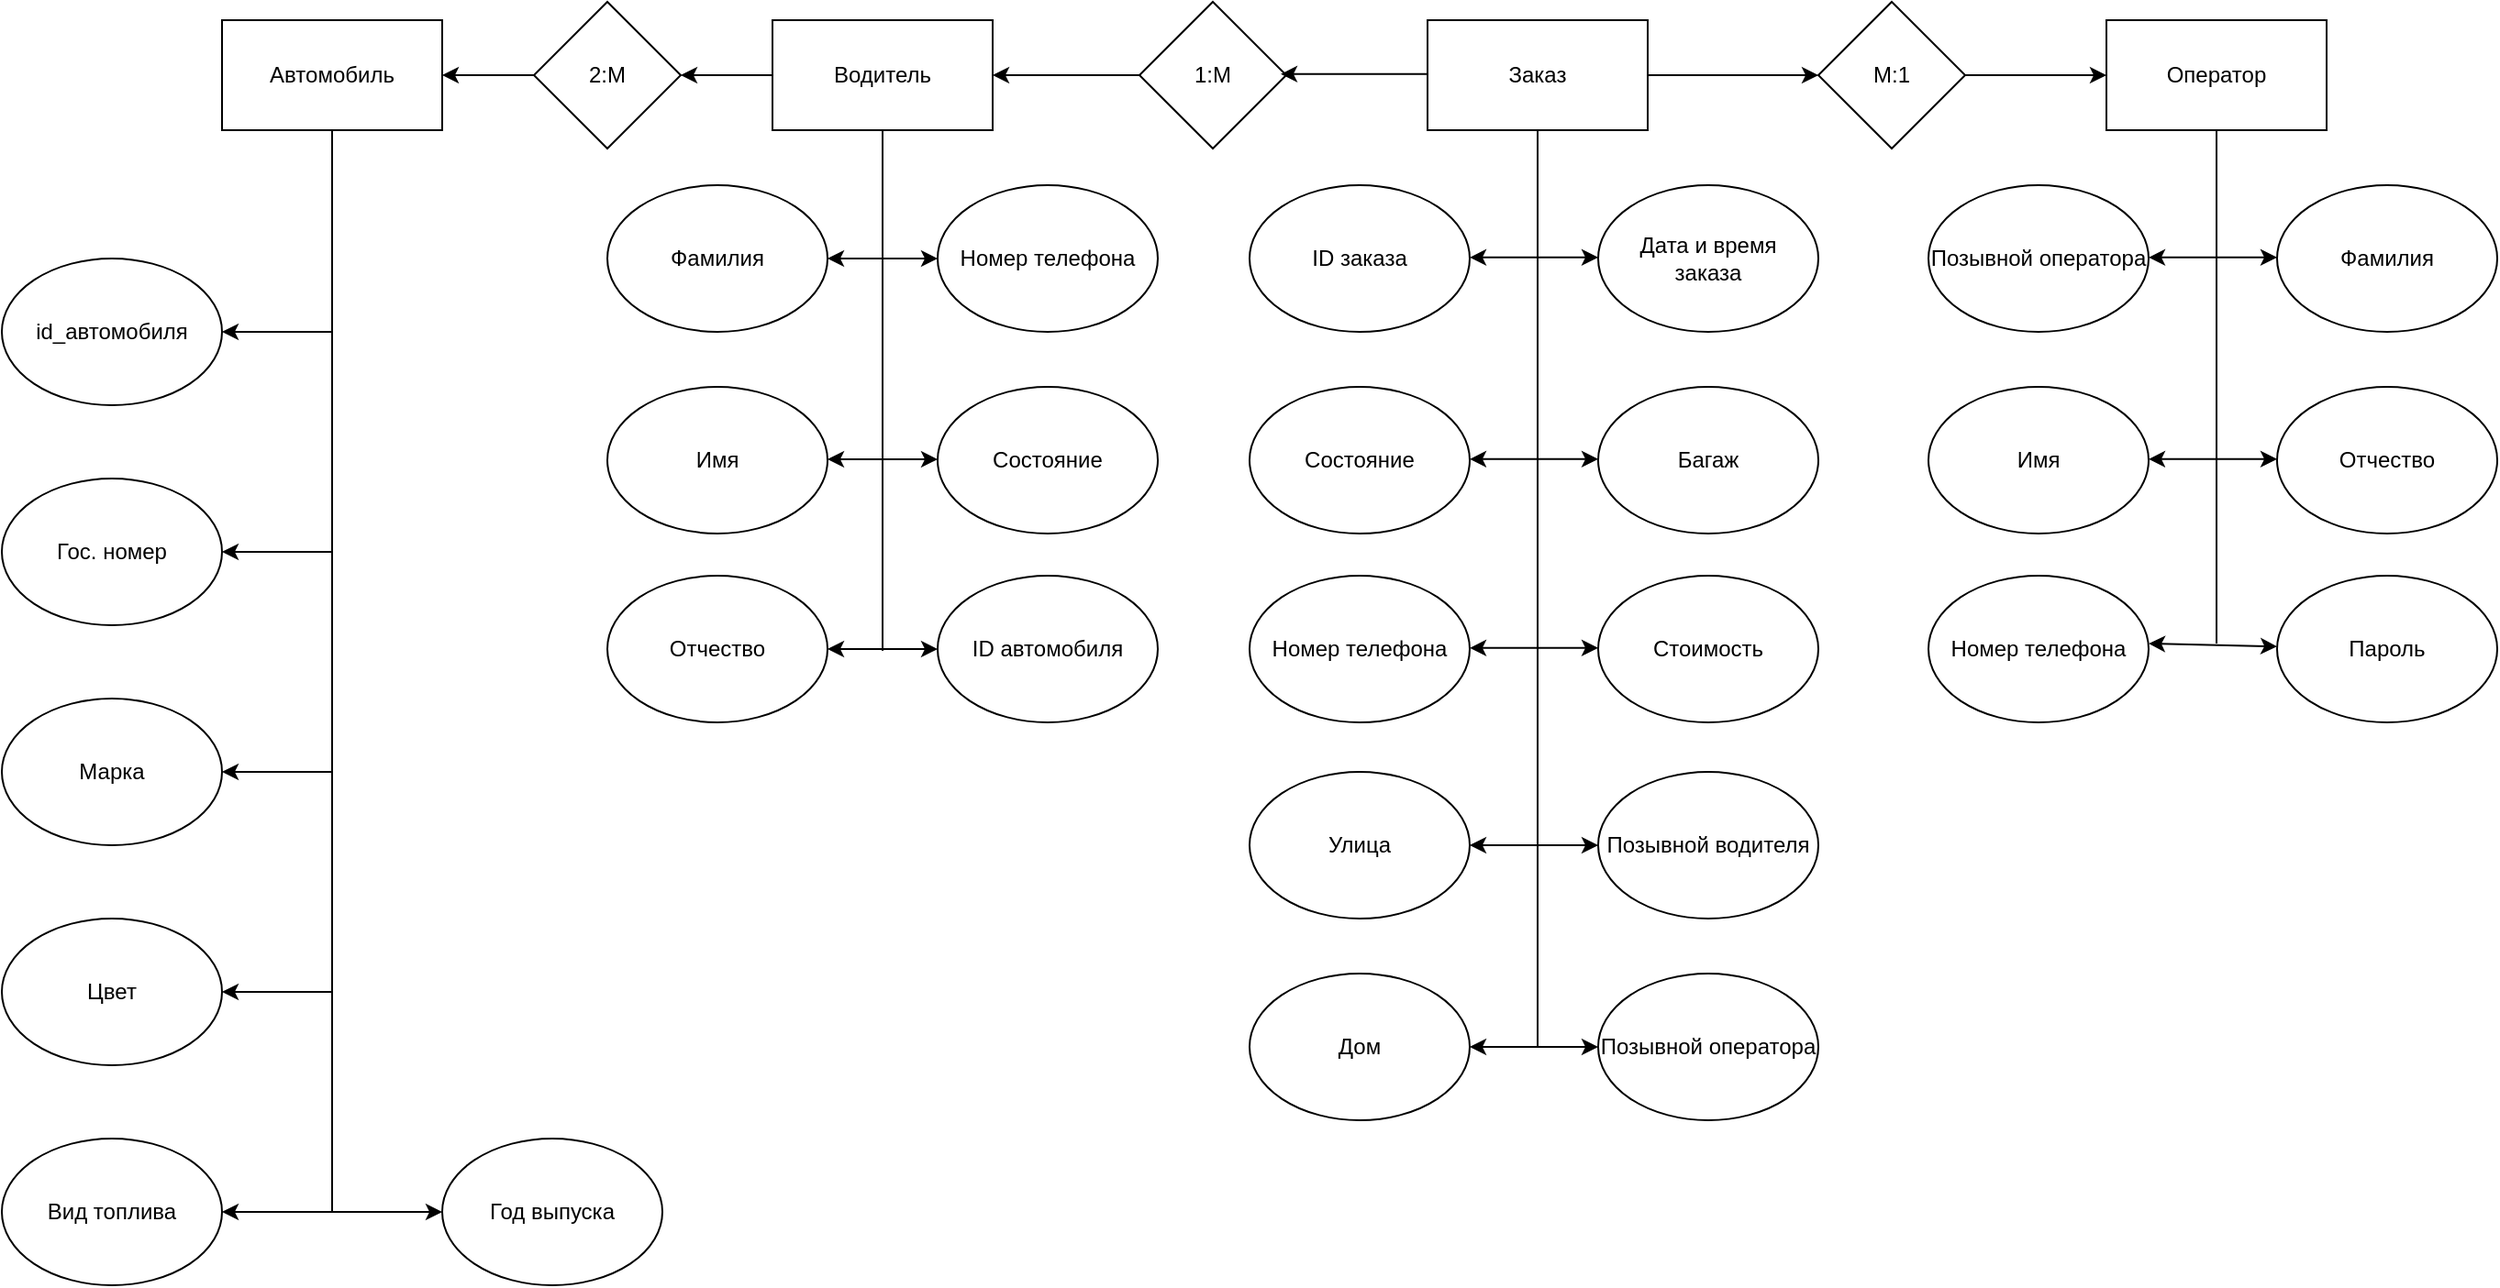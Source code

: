 <mxfile version="17.4.0" type="device"><diagram id="wJs7uezQoKORum_-_IQa" name="Page-1"><mxGraphModel dx="562" dy="936" grid="1" gridSize="10" guides="1" tooltips="1" connect="1" arrows="1" fold="1" page="1" pageScale="1" pageWidth="1654" pageHeight="1169" math="0" shadow="0"><root><mxCell id="0"/><mxCell id="1" parent="0"/><mxCell id="5lQl1Uw1KeCLuTtpGHMp-9" style="edgeStyle=orthogonalEdgeStyle;rounded=0;orthogonalLoop=1;jettySize=auto;html=1;exitX=0.5;exitY=1;exitDx=0;exitDy=0;entryX=0;entryY=0.5;entryDx=0;entryDy=0;" edge="1" parent="1" source="5lQl1Uw1KeCLuTtpGHMp-1" target="5lQl1Uw1KeCLuTtpGHMp-8"><mxGeometry relative="1" as="geometry"><mxPoint x="230" y="720" as="targetPoint"/><Array as="points"><mxPoint x="230" y="720"/></Array></mxGeometry></mxCell><mxCell id="5lQl1Uw1KeCLuTtpGHMp-1" value="Автомобиль" style="rounded=0;whiteSpace=wrap;html=1;shadow=0;" vertex="1" parent="1"><mxGeometry x="170" y="70" width="120" height="60" as="geometry"/></mxCell><mxCell id="5lQl1Uw1KeCLuTtpGHMp-2" value="id_автомобиля" style="ellipse;whiteSpace=wrap;html=1;shadow=0;" vertex="1" parent="1"><mxGeometry x="50" y="200" width="120" height="80" as="geometry"/></mxCell><mxCell id="5lQl1Uw1KeCLuTtpGHMp-4" value="Гос. номер" style="ellipse;whiteSpace=wrap;html=1;shadow=0;" vertex="1" parent="1"><mxGeometry x="50" y="320" width="120" height="80" as="geometry"/></mxCell><mxCell id="5lQl1Uw1KeCLuTtpGHMp-5" value="Марка" style="ellipse;whiteSpace=wrap;html=1;shadow=0;" vertex="1" parent="1"><mxGeometry x="50" y="440" width="120" height="80" as="geometry"/></mxCell><mxCell id="5lQl1Uw1KeCLuTtpGHMp-6" value="Цвет" style="ellipse;whiteSpace=wrap;html=1;shadow=0;" vertex="1" parent="1"><mxGeometry x="50" y="560" width="120" height="80" as="geometry"/></mxCell><mxCell id="5lQl1Uw1KeCLuTtpGHMp-7" value="Вид топлива" style="ellipse;whiteSpace=wrap;html=1;shadow=0;" vertex="1" parent="1"><mxGeometry x="50" y="680" width="120" height="80" as="geometry"/></mxCell><mxCell id="5lQl1Uw1KeCLuTtpGHMp-8" value="Год выпуска" style="ellipse;whiteSpace=wrap;html=1;shadow=0;" vertex="1" parent="1"><mxGeometry x="290" y="680" width="120" height="80" as="geometry"/></mxCell><mxCell id="5lQl1Uw1KeCLuTtpGHMp-10" value="" style="endArrow=classic;html=1;rounded=0;entryX=1;entryY=0.5;entryDx=0;entryDy=0;" edge="1" parent="1" target="5lQl1Uw1KeCLuTtpGHMp-7"><mxGeometry width="50" height="50" relative="1" as="geometry"><mxPoint x="230" y="720" as="sourcePoint"/><mxPoint x="250" y="520" as="targetPoint"/></mxGeometry></mxCell><mxCell id="5lQl1Uw1KeCLuTtpGHMp-11" value="" style="endArrow=classic;html=1;rounded=0;entryX=1;entryY=0.5;entryDx=0;entryDy=0;" edge="1" parent="1" target="5lQl1Uw1KeCLuTtpGHMp-6"><mxGeometry width="50" height="50" relative="1" as="geometry"><mxPoint x="230" y="600" as="sourcePoint"/><mxPoint x="250" y="430" as="targetPoint"/></mxGeometry></mxCell><mxCell id="5lQl1Uw1KeCLuTtpGHMp-12" value="" style="endArrow=classic;html=1;rounded=0;entryX=1;entryY=0.5;entryDx=0;entryDy=0;" edge="1" parent="1" target="5lQl1Uw1KeCLuTtpGHMp-5"><mxGeometry width="50" height="50" relative="1" as="geometry"><mxPoint x="230" y="480" as="sourcePoint"/><mxPoint x="250" y="430" as="targetPoint"/></mxGeometry></mxCell><mxCell id="5lQl1Uw1KeCLuTtpGHMp-13" value="" style="endArrow=classic;html=1;rounded=0;entryX=1;entryY=0.5;entryDx=0;entryDy=0;" edge="1" parent="1" target="5lQl1Uw1KeCLuTtpGHMp-4"><mxGeometry width="50" height="50" relative="1" as="geometry"><mxPoint x="230" y="360" as="sourcePoint"/><mxPoint x="250" y="310" as="targetPoint"/></mxGeometry></mxCell><mxCell id="5lQl1Uw1KeCLuTtpGHMp-14" value="" style="endArrow=classic;html=1;rounded=0;entryX=1;entryY=0.5;entryDx=0;entryDy=0;" edge="1" parent="1" target="5lQl1Uw1KeCLuTtpGHMp-2"><mxGeometry width="50" height="50" relative="1" as="geometry"><mxPoint x="230" y="240" as="sourcePoint"/><mxPoint x="250" y="310" as="targetPoint"/></mxGeometry></mxCell><mxCell id="5lQl1Uw1KeCLuTtpGHMp-16" value="" style="edgeStyle=orthogonalEdgeStyle;rounded=0;orthogonalLoop=1;jettySize=auto;html=1;" edge="1" parent="1" source="5lQl1Uw1KeCLuTtpGHMp-15" target="5lQl1Uw1KeCLuTtpGHMp-1"><mxGeometry relative="1" as="geometry"/></mxCell><mxCell id="5lQl1Uw1KeCLuTtpGHMp-15" value="2:М" style="rhombus;whiteSpace=wrap;html=1;shadow=0;" vertex="1" parent="1"><mxGeometry x="340" y="60" width="80" height="80" as="geometry"/></mxCell><mxCell id="5lQl1Uw1KeCLuTtpGHMp-18" value="" style="edgeStyle=orthogonalEdgeStyle;rounded=0;orthogonalLoop=1;jettySize=auto;html=1;" edge="1" parent="1" source="5lQl1Uw1KeCLuTtpGHMp-17" target="5lQl1Uw1KeCLuTtpGHMp-15"><mxGeometry relative="1" as="geometry"/></mxCell><mxCell id="5lQl1Uw1KeCLuTtpGHMp-17" value="Водитель" style="rounded=0;whiteSpace=wrap;html=1;shadow=0;" vertex="1" parent="1"><mxGeometry x="470" y="70" width="120" height="60" as="geometry"/></mxCell><mxCell id="5lQl1Uw1KeCLuTtpGHMp-19" value="Фамилия" style="ellipse;whiteSpace=wrap;html=1;shadow=0;" vertex="1" parent="1"><mxGeometry x="380" y="160" width="120" height="80" as="geometry"/></mxCell><mxCell id="5lQl1Uw1KeCLuTtpGHMp-20" value="Имя" style="ellipse;whiteSpace=wrap;html=1;shadow=0;" vertex="1" parent="1"><mxGeometry x="380" y="270" width="120" height="80" as="geometry"/></mxCell><mxCell id="5lQl1Uw1KeCLuTtpGHMp-21" value="Отчество" style="ellipse;whiteSpace=wrap;html=1;shadow=0;" vertex="1" parent="1"><mxGeometry x="380" y="373" width="120" height="80" as="geometry"/></mxCell><mxCell id="5lQl1Uw1KeCLuTtpGHMp-22" value="Номер телефона" style="ellipse;whiteSpace=wrap;html=1;shadow=0;" vertex="1" parent="1"><mxGeometry x="560" y="160" width="120" height="80" as="geometry"/></mxCell><mxCell id="5lQl1Uw1KeCLuTtpGHMp-23" value="Состояние" style="ellipse;whiteSpace=wrap;html=1;shadow=0;" vertex="1" parent="1"><mxGeometry x="560" y="270" width="120" height="80" as="geometry"/></mxCell><mxCell id="5lQl1Uw1KeCLuTtpGHMp-24" value="ID автомобиля" style="ellipse;whiteSpace=wrap;html=1;shadow=0;" vertex="1" parent="1"><mxGeometry x="560" y="373" width="120" height="80" as="geometry"/></mxCell><mxCell id="5lQl1Uw1KeCLuTtpGHMp-26" value="" style="endArrow=classic;startArrow=classic;html=1;rounded=0;entryX=0;entryY=0.5;entryDx=0;entryDy=0;exitX=1;exitY=0.5;exitDx=0;exitDy=0;" edge="1" parent="1" source="5lQl1Uw1KeCLuTtpGHMp-19" target="5lQl1Uw1KeCLuTtpGHMp-22"><mxGeometry width="50" height="50" relative="1" as="geometry"><mxPoint x="505" y="225" as="sourcePoint"/><mxPoint x="555" y="175" as="targetPoint"/></mxGeometry></mxCell><mxCell id="5lQl1Uw1KeCLuTtpGHMp-27" value="" style="endArrow=classic;startArrow=classic;html=1;rounded=0;entryX=0;entryY=0.5;entryDx=0;entryDy=0;exitX=1;exitY=0.5;exitDx=0;exitDy=0;" edge="1" parent="1"><mxGeometry width="50" height="50" relative="1" as="geometry"><mxPoint x="500" y="309.5" as="sourcePoint"/><mxPoint x="560" y="309.5" as="targetPoint"/></mxGeometry></mxCell><mxCell id="5lQl1Uw1KeCLuTtpGHMp-28" value="" style="endArrow=classic;startArrow=classic;html=1;rounded=0;entryX=0;entryY=0.5;entryDx=0;entryDy=0;exitX=1;exitY=0.5;exitDx=0;exitDy=0;" edge="1" parent="1"><mxGeometry width="50" height="50" relative="1" as="geometry"><mxPoint x="500" y="413" as="sourcePoint"/><mxPoint x="560" y="413" as="targetPoint"/></mxGeometry></mxCell><mxCell id="5lQl1Uw1KeCLuTtpGHMp-29" value="" style="endArrow=none;html=1;rounded=0;entryX=0.5;entryY=1;entryDx=0;entryDy=0;" edge="1" parent="1" target="5lQl1Uw1KeCLuTtpGHMp-17"><mxGeometry width="50" height="50" relative="1" as="geometry"><mxPoint x="530" y="414" as="sourcePoint"/><mxPoint x="580" y="364" as="targetPoint"/></mxGeometry></mxCell><mxCell id="5lQl1Uw1KeCLuTtpGHMp-30" value="1:М" style="rhombus;whiteSpace=wrap;html=1;shadow=0;" vertex="1" parent="1"><mxGeometry x="670" y="60" width="80" height="80" as="geometry"/></mxCell><mxCell id="5lQl1Uw1KeCLuTtpGHMp-32" value="Заказ" style="rounded=0;whiteSpace=wrap;html=1;shadow=0;" vertex="1" parent="1"><mxGeometry x="827" y="70" width="120" height="60" as="geometry"/></mxCell><mxCell id="5lQl1Uw1KeCLuTtpGHMp-36" value="ID заказа" style="ellipse;whiteSpace=wrap;html=1;shadow=0;" vertex="1" parent="1"><mxGeometry x="730" y="160" width="120" height="80" as="geometry"/></mxCell><mxCell id="5lQl1Uw1KeCLuTtpGHMp-37" value="Состояние" style="ellipse;whiteSpace=wrap;html=1;shadow=0;" vertex="1" parent="1"><mxGeometry x="730" y="270" width="120" height="80" as="geometry"/></mxCell><mxCell id="5lQl1Uw1KeCLuTtpGHMp-38" value="Номер телефона" style="ellipse;whiteSpace=wrap;html=1;shadow=0;" vertex="1" parent="1"><mxGeometry x="730" y="373" width="120" height="80" as="geometry"/></mxCell><mxCell id="5lQl1Uw1KeCLuTtpGHMp-39" value="Улица" style="ellipse;whiteSpace=wrap;html=1;shadow=0;" vertex="1" parent="1"><mxGeometry x="730" y="480" width="120" height="80" as="geometry"/></mxCell><mxCell id="5lQl1Uw1KeCLuTtpGHMp-40" value="Дом" style="ellipse;whiteSpace=wrap;html=1;shadow=0;" vertex="1" parent="1"><mxGeometry x="730" y="590" width="120" height="80" as="geometry"/></mxCell><mxCell id="5lQl1Uw1KeCLuTtpGHMp-41" value="Багаж" style="ellipse;whiteSpace=wrap;html=1;shadow=0;" vertex="1" parent="1"><mxGeometry x="920" y="270" width="120" height="80" as="geometry"/></mxCell><mxCell id="5lQl1Uw1KeCLuTtpGHMp-42" value="Стоимость" style="ellipse;whiteSpace=wrap;html=1;shadow=0;" vertex="1" parent="1"><mxGeometry x="920" y="373" width="120" height="80" as="geometry"/></mxCell><mxCell id="5lQl1Uw1KeCLuTtpGHMp-43" value="Позывной водителя" style="ellipse;whiteSpace=wrap;html=1;shadow=0;" vertex="1" parent="1"><mxGeometry x="920" y="480" width="120" height="80" as="geometry"/></mxCell><mxCell id="5lQl1Uw1KeCLuTtpGHMp-44" value="Позывной оператора" style="ellipse;whiteSpace=wrap;html=1;shadow=0;" vertex="1" parent="1"><mxGeometry x="920" y="590" width="120" height="80" as="geometry"/></mxCell><mxCell id="5lQl1Uw1KeCLuTtpGHMp-46" value="Дата и время &lt;br&gt;заказа" style="ellipse;whiteSpace=wrap;html=1;shadow=0;" vertex="1" parent="1"><mxGeometry x="920" y="160" width="120" height="80" as="geometry"/></mxCell><mxCell id="5lQl1Uw1KeCLuTtpGHMp-48" value="" style="endArrow=none;html=1;rounded=0;entryX=0.5;entryY=1;entryDx=0;entryDy=0;" edge="1" parent="1" target="5lQl1Uw1KeCLuTtpGHMp-32"><mxGeometry width="50" height="50" relative="1" as="geometry"><mxPoint x="887" y="630" as="sourcePoint"/><mxPoint x="970" y="380" as="targetPoint"/></mxGeometry></mxCell><mxCell id="5lQl1Uw1KeCLuTtpGHMp-49" value="" style="endArrow=classic;startArrow=classic;html=1;rounded=0;exitX=1;exitY=0.5;exitDx=0;exitDy=0;entryX=0;entryY=0.5;entryDx=0;entryDy=0;" edge="1" parent="1" source="5lQl1Uw1KeCLuTtpGHMp-40" target="5lQl1Uw1KeCLuTtpGHMp-44"><mxGeometry width="50" height="50" relative="1" as="geometry"><mxPoint x="920" y="430" as="sourcePoint"/><mxPoint x="970" y="380" as="targetPoint"/></mxGeometry></mxCell><mxCell id="5lQl1Uw1KeCLuTtpGHMp-50" value="" style="endArrow=classic;startArrow=classic;html=1;rounded=0;exitX=1;exitY=0.5;exitDx=0;exitDy=0;entryX=0;entryY=0.5;entryDx=0;entryDy=0;" edge="1" parent="1"><mxGeometry width="50" height="50" relative="1" as="geometry"><mxPoint x="850.0" y="520" as="sourcePoint"/><mxPoint x="920.0" y="520" as="targetPoint"/></mxGeometry></mxCell><mxCell id="5lQl1Uw1KeCLuTtpGHMp-51" value="" style="endArrow=classic;startArrow=classic;html=1;rounded=0;exitX=1;exitY=0.5;exitDx=0;exitDy=0;entryX=0;entryY=0.5;entryDx=0;entryDy=0;" edge="1" parent="1"><mxGeometry width="50" height="50" relative="1" as="geometry"><mxPoint x="850.0" y="412.41" as="sourcePoint"/><mxPoint x="920.0" y="412.41" as="targetPoint"/></mxGeometry></mxCell><mxCell id="5lQl1Uw1KeCLuTtpGHMp-52" value="" style="endArrow=classic;startArrow=classic;html=1;rounded=0;exitX=1;exitY=0.5;exitDx=0;exitDy=0;entryX=0;entryY=0.5;entryDx=0;entryDy=0;" edge="1" parent="1"><mxGeometry width="50" height="50" relative="1" as="geometry"><mxPoint x="850.0" y="309.41" as="sourcePoint"/><mxPoint x="920.0" y="309.41" as="targetPoint"/></mxGeometry></mxCell><mxCell id="5lQl1Uw1KeCLuTtpGHMp-53" value="" style="endArrow=classic;startArrow=classic;html=1;rounded=0;exitX=1;exitY=0.5;exitDx=0;exitDy=0;entryX=0;entryY=0.5;entryDx=0;entryDy=0;" edge="1" parent="1"><mxGeometry width="50" height="50" relative="1" as="geometry"><mxPoint x="850.0" y="199.41" as="sourcePoint"/><mxPoint x="920.0" y="199.41" as="targetPoint"/></mxGeometry></mxCell><mxCell id="5lQl1Uw1KeCLuTtpGHMp-54" style="edgeStyle=orthogonalEdgeStyle;rounded=0;orthogonalLoop=1;jettySize=auto;html=1;exitX=1;exitY=0.5;exitDx=0;exitDy=0;entryX=0;entryY=0.5;entryDx=0;entryDy=0;" edge="1" parent="1" source="5lQl1Uw1KeCLuTtpGHMp-55" target="5lQl1Uw1KeCLuTtpGHMp-56"><mxGeometry relative="1" as="geometry"/></mxCell><mxCell id="5lQl1Uw1KeCLuTtpGHMp-55" value="М:1" style="rhombus;whiteSpace=wrap;html=1;shadow=0;" vertex="1" parent="1"><mxGeometry x="1040" y="60" width="80" height="80" as="geometry"/></mxCell><mxCell id="5lQl1Uw1KeCLuTtpGHMp-56" value="Оператор" style="rounded=0;whiteSpace=wrap;html=1;shadow=0;" vertex="1" parent="1"><mxGeometry x="1197" y="70" width="120" height="60" as="geometry"/></mxCell><mxCell id="5lQl1Uw1KeCLuTtpGHMp-57" value="Позывной оператора" style="ellipse;whiteSpace=wrap;html=1;shadow=0;" vertex="1" parent="1"><mxGeometry x="1100" y="160" width="120" height="80" as="geometry"/></mxCell><mxCell id="5lQl1Uw1KeCLuTtpGHMp-58" value="Имя" style="ellipse;whiteSpace=wrap;html=1;shadow=0;" vertex="1" parent="1"><mxGeometry x="1100" y="270" width="120" height="80" as="geometry"/></mxCell><mxCell id="5lQl1Uw1KeCLuTtpGHMp-59" value="Номер телефона" style="ellipse;whiteSpace=wrap;html=1;shadow=0;" vertex="1" parent="1"><mxGeometry x="1100" y="373" width="120" height="80" as="geometry"/></mxCell><mxCell id="5lQl1Uw1KeCLuTtpGHMp-62" value="Отчество" style="ellipse;whiteSpace=wrap;html=1;shadow=0;" vertex="1" parent="1"><mxGeometry x="1290" y="270" width="120" height="80" as="geometry"/></mxCell><mxCell id="5lQl1Uw1KeCLuTtpGHMp-63" value="Пароль" style="ellipse;whiteSpace=wrap;html=1;shadow=0;" vertex="1" parent="1"><mxGeometry x="1290" y="373" width="120" height="80" as="geometry"/></mxCell><mxCell id="5lQl1Uw1KeCLuTtpGHMp-66" value="Фамилия" style="ellipse;whiteSpace=wrap;html=1;shadow=0;" vertex="1" parent="1"><mxGeometry x="1290" y="160" width="120" height="80" as="geometry"/></mxCell><mxCell id="5lQl1Uw1KeCLuTtpGHMp-71" value="" style="endArrow=classic;startArrow=classic;html=1;rounded=0;exitX=1;exitY=0.5;exitDx=0;exitDy=0;entryX=0;entryY=0.5;entryDx=0;entryDy=0;" edge="1" parent="1"><mxGeometry width="50" height="50" relative="1" as="geometry"><mxPoint x="1220" y="309.41" as="sourcePoint"/><mxPoint x="1290.0" y="309.41" as="targetPoint"/></mxGeometry></mxCell><mxCell id="5lQl1Uw1KeCLuTtpGHMp-72" value="" style="endArrow=classic;startArrow=classic;html=1;rounded=0;exitX=1;exitY=0.5;exitDx=0;exitDy=0;entryX=0;entryY=0.5;entryDx=0;entryDy=0;" edge="1" parent="1"><mxGeometry width="50" height="50" relative="1" as="geometry"><mxPoint x="1220" y="199.41" as="sourcePoint"/><mxPoint x="1290.0" y="199.41" as="targetPoint"/></mxGeometry></mxCell><mxCell id="5lQl1Uw1KeCLuTtpGHMp-73" value="" style="endArrow=classic;html=1;rounded=0;exitX=1;exitY=0.5;exitDx=0;exitDy=0;entryX=0;entryY=0.5;entryDx=0;entryDy=0;" edge="1" parent="1" source="5lQl1Uw1KeCLuTtpGHMp-32" target="5lQl1Uw1KeCLuTtpGHMp-55"><mxGeometry width="50" height="50" relative="1" as="geometry"><mxPoint x="1130" y="300" as="sourcePoint"/><mxPoint x="1180" y="250" as="targetPoint"/></mxGeometry></mxCell><mxCell id="5lQl1Uw1KeCLuTtpGHMp-75" value="" style="endArrow=none;html=1;rounded=0;entryX=0.5;entryY=1;entryDx=0;entryDy=0;" edge="1" parent="1" target="5lQl1Uw1KeCLuTtpGHMp-56"><mxGeometry width="50" height="50" relative="1" as="geometry"><mxPoint x="1257" y="410" as="sourcePoint"/><mxPoint x="1350" y="360" as="targetPoint"/></mxGeometry></mxCell><mxCell id="5lQl1Uw1KeCLuTtpGHMp-76" value="" style="endArrow=classic;startArrow=classic;html=1;rounded=0;" edge="1" parent="1" target="5lQl1Uw1KeCLuTtpGHMp-63"><mxGeometry width="50" height="50" relative="1" as="geometry"><mxPoint x="1220" y="410" as="sourcePoint"/><mxPoint x="1270" y="360" as="targetPoint"/></mxGeometry></mxCell><mxCell id="5lQl1Uw1KeCLuTtpGHMp-77" value="" style="endArrow=classic;html=1;rounded=0;exitX=0;exitY=0.5;exitDx=0;exitDy=0;entryX=1;entryY=0.5;entryDx=0;entryDy=0;" edge="1" parent="1" source="5lQl1Uw1KeCLuTtpGHMp-30" target="5lQl1Uw1KeCLuTtpGHMp-17"><mxGeometry width="50" height="50" relative="1" as="geometry"><mxPoint x="780" y="270" as="sourcePoint"/><mxPoint x="830" y="220" as="targetPoint"/></mxGeometry></mxCell><mxCell id="5lQl1Uw1KeCLuTtpGHMp-78" value="" style="endArrow=classic;html=1;rounded=0;exitX=0;exitY=0.5;exitDx=0;exitDy=0;entryX=1;entryY=0.5;entryDx=0;entryDy=0;" edge="1" parent="1"><mxGeometry width="50" height="50" relative="1" as="geometry"><mxPoint x="827" y="99.41" as="sourcePoint"/><mxPoint x="747" y="99.41" as="targetPoint"/></mxGeometry></mxCell></root></mxGraphModel></diagram></mxfile>